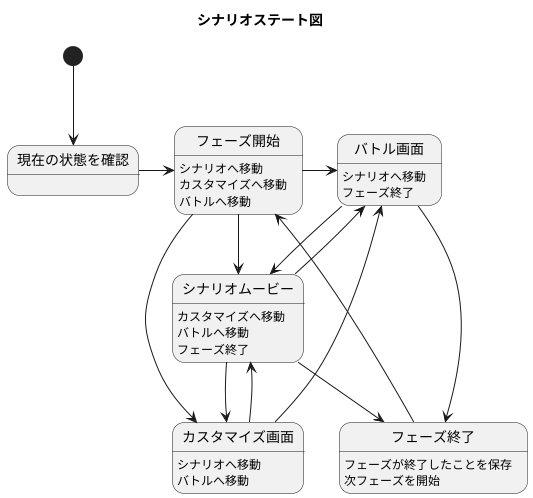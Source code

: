 @startuml

title シナリオステート図

[*] -down-> 現在の状態を確認
現在の状態を確認 -right-> フェーズ開始
フェーズ開始 -right-> シナリオムービー
フェーズ開始 -right-> カスタマイズ画面
フェーズ開始 -right-> バトル画面
シナリオムービー -right-> カスタマイズ画面
シナリオムービー -up-> バトル画面
シナリオムービー -down-> フェーズ終了
カスタマイズ画面 -down-> シナリオムービー
カスタマイズ画面 -up-> バトル画面
バトル画面 -> シナリオムービー
バトル画面 -down-> フェーズ終了
フェーズ終了 -up-> フェーズ開始

フェーズ開始 : シナリオへ移動
フェーズ開始 : カスタマイズへ移動
フェーズ開始 : バトルへ移動

シナリオムービー : カスタマイズへ移動
シナリオムービー : バトルへ移動
シナリオムービー : フェーズ終了

カスタマイズ画面 : シナリオへ移動
カスタマイズ画面 : バトルへ移動

バトル画面 : シナリオへ移動
バトル画面 : フェーズ終了

フェーズ終了 : フェーズが終了したことを保存
フェーズ終了 : 次フェーズを開始

@enduml